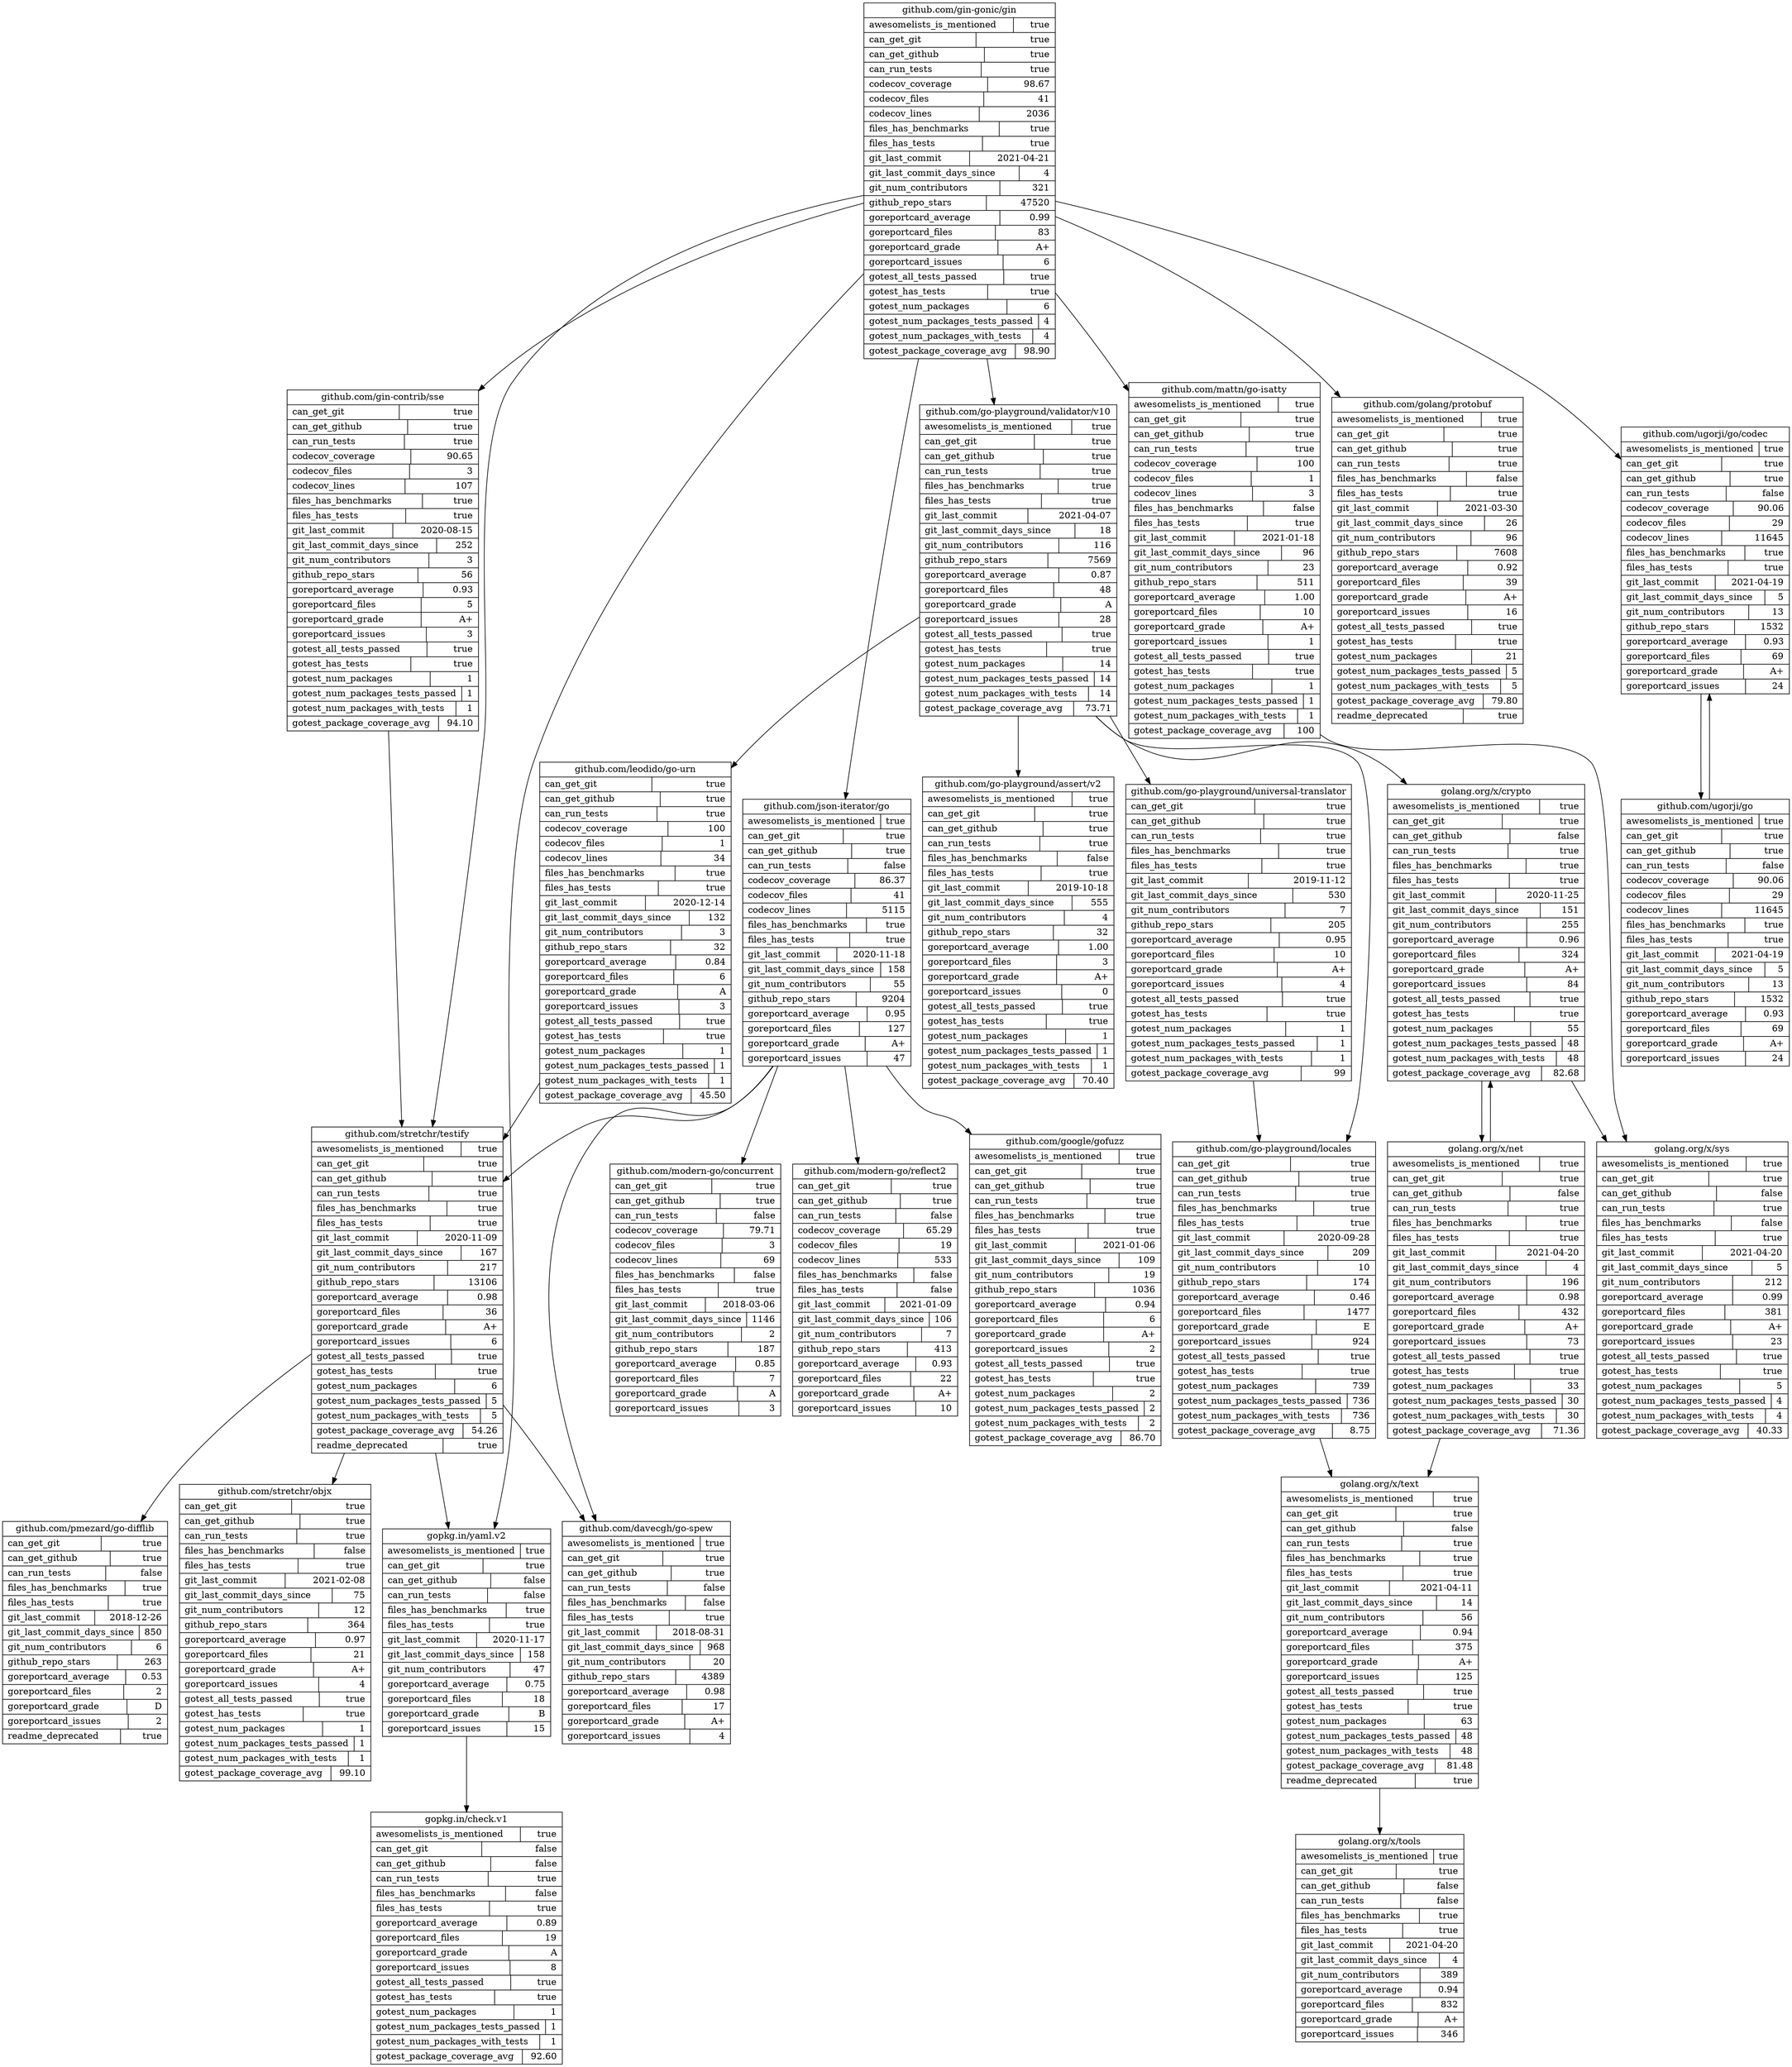 digraph G {
rankdir=TB
"github.com/stretchr/testify"
[
shape=record
label="{ github.com/stretchr/testify | {awesomelists_is_mentioned\l | true\r} | {can_get_git\l | true\r} | {can_get_github\l | true\r} | {can_run_tests\l | true\r} | {files_has_benchmarks\l | true\r} | {files_has_tests\l | true\r} | {git_last_commit\l | 2020-11-09\r} | {git_last_commit_days_since\l | 167\r} | {git_num_contributors\l | 217\r} | {github_repo_stars\l | 13106\r} | {goreportcard_average\l | 0.98\r} | {goreportcard_files\l | 36\r} | {goreportcard_grade\l | A+\r} | {goreportcard_issues\l | 6\r} | {gotest_all_tests_passed\l | true\r} | {gotest_has_tests\l | true\r} | {gotest_num_packages\l | 6\r} | {gotest_num_packages_tests_passed\l | 5\r} | {gotest_num_packages_with_tests\l | 5\r} | {gotest_package_coverage_avg\l | 54.26\r} | {readme_deprecated\l | true\r} }"
]

"github.com/leodido/go-urn"
[
shape=record
label="{ github.com/leodido/go-urn | {can_get_git\l | true\r} | {can_get_github\l | true\r} | {can_run_tests\l | true\r} | {codecov_coverage\l | 100\r} | {codecov_files\l | 1\r} | {codecov_lines\l | 34\r} | {files_has_benchmarks\l | true\r} | {files_has_tests\l | true\r} | {git_last_commit\l | 2020-12-14\r} | {git_last_commit_days_since\l | 132\r} | {git_num_contributors\l | 3\r} | {github_repo_stars\l | 32\r} | {goreportcard_average\l | 0.84\r} | {goreportcard_files\l | 6\r} | {goreportcard_grade\l | A\r} | {goreportcard_issues\l | 3\r} | {gotest_all_tests_passed\l | true\r} | {gotest_has_tests\l | true\r} | {gotest_num_packages\l | 1\r} | {gotest_num_packages_tests_passed\l | 1\r} | {gotest_num_packages_with_tests\l | 1\r} | {gotest_package_coverage_avg\l | 45.50\r} }"
]

"golang.org/x/net"
[
shape=record
label="{ golang.org/x/net | {awesomelists_is_mentioned\l | true\r} | {can_get_git\l | true\r} | {can_get_github\l | false\r} | {can_run_tests\l | true\r} | {files_has_benchmarks\l | true\r} | {files_has_tests\l | true\r} | {git_last_commit\l | 2021-04-20\r} | {git_last_commit_days_since\l | 4\r} | {git_num_contributors\l | 196\r} | {goreportcard_average\l | 0.98\r} | {goreportcard_files\l | 432\r} | {goreportcard_grade\l | A+\r} | {goreportcard_issues\l | 73\r} | {gotest_all_tests_passed\l | true\r} | {gotest_has_tests\l | true\r} | {gotest_num_packages\l | 33\r} | {gotest_num_packages_tests_passed\l | 30\r} | {gotest_num_packages_with_tests\l | 30\r} | {gotest_package_coverage_avg\l | 71.36\r} }"
]

"github.com/modern-go/concurrent"
[
shape=record
label="{ github.com/modern-go/concurrent | {can_get_git\l | true\r} | {can_get_github\l | true\r} | {can_run_tests\l | false\r} | {codecov_coverage\l | 79.71\r} | {codecov_files\l | 3\r} | {codecov_lines\l | 69\r} | {files_has_benchmarks\l | false\r} | {files_has_tests\l | true\r} | {git_last_commit\l | 2018-03-06\r} | {git_last_commit_days_since\l | 1146\r} | {git_num_contributors\l | 2\r} | {github_repo_stars\l | 187\r} | {goreportcard_average\l | 0.85\r} | {goreportcard_files\l | 7\r} | {goreportcard_grade\l | A\r} | {goreportcard_issues\l | 3\r} }"
]

"github.com/modern-go/reflect2"
[
shape=record
label="{ github.com/modern-go/reflect2 | {can_get_git\l | true\r} | {can_get_github\l | true\r} | {can_run_tests\l | false\r} | {codecov_coverage\l | 65.29\r} | {codecov_files\l | 19\r} | {codecov_lines\l | 533\r} | {files_has_benchmarks\l | false\r} | {files_has_tests\l | false\r} | {git_last_commit\l | 2021-01-09\r} | {git_last_commit_days_since\l | 106\r} | {git_num_contributors\l | 7\r} | {github_repo_stars\l | 413\r} | {goreportcard_average\l | 0.93\r} | {goreportcard_files\l | 22\r} | {goreportcard_grade\l | A+\r} | {goreportcard_issues\l | 10\r} }"
]

"golang.org/x/sys"
[
shape=record
label="{ golang.org/x/sys | {awesomelists_is_mentioned\l | true\r} | {can_get_git\l | true\r} | {can_get_github\l | false\r} | {can_run_tests\l | true\r} | {files_has_benchmarks\l | false\r} | {files_has_tests\l | true\r} | {git_last_commit\l | 2021-04-20\r} | {git_last_commit_days_since\l | 5\r} | {git_num_contributors\l | 212\r} | {goreportcard_average\l | 0.99\r} | {goreportcard_files\l | 381\r} | {goreportcard_grade\l | A+\r} | {goreportcard_issues\l | 23\r} | {gotest_all_tests_passed\l | true\r} | {gotest_has_tests\l | true\r} | {gotest_num_packages\l | 5\r} | {gotest_num_packages_tests_passed\l | 4\r} | {gotest_num_packages_with_tests\l | 4\r} | {gotest_package_coverage_avg\l | 40.33\r} }"
]

"gopkg.in/check.v1"
[
shape=record
label="{ gopkg.in/check.v1 | {awesomelists_is_mentioned\l | true\r} | {can_get_git\l | false\r} | {can_get_github\l | false\r} | {can_run_tests\l | true\r} | {files_has_benchmarks\l | false\r} | {files_has_tests\l | true\r} | {goreportcard_average\l | 0.89\r} | {goreportcard_files\l | 19\r} | {goreportcard_grade\l | A\r} | {goreportcard_issues\l | 8\r} | {gotest_all_tests_passed\l | true\r} | {gotest_has_tests\l | true\r} | {gotest_num_packages\l | 1\r} | {gotest_num_packages_tests_passed\l | 1\r} | {gotest_num_packages_with_tests\l | 1\r} | {gotest_package_coverage_avg\l | 92.60\r} }"
]

"github.com/json-iterator/go"
[
shape=record
label="{ github.com/json-iterator/go | {awesomelists_is_mentioned\l | true\r} | {can_get_git\l | true\r} | {can_get_github\l | true\r} | {can_run_tests\l | false\r} | {codecov_coverage\l | 86.37\r} | {codecov_files\l | 41\r} | {codecov_lines\l | 5115\r} | {files_has_benchmarks\l | true\r} | {files_has_tests\l | true\r} | {git_last_commit\l | 2020-11-18\r} | {git_last_commit_days_since\l | 158\r} | {git_num_contributors\l | 55\r} | {github_repo_stars\l | 9204\r} | {goreportcard_average\l | 0.95\r} | {goreportcard_files\l | 127\r} | {goreportcard_grade\l | A+\r} | {goreportcard_issues\l | 47\r} }"
]

"gopkg.in/yaml.v2"
[
shape=record
label="{ gopkg.in/yaml.v2 | {awesomelists_is_mentioned\l | true\r} | {can_get_git\l | true\r} | {can_get_github\l | false\r} | {can_run_tests\l | false\r} | {files_has_benchmarks\l | true\r} | {files_has_tests\l | true\r} | {git_last_commit\l | 2020-11-17\r} | {git_last_commit_days_since\l | 158\r} | {git_num_contributors\l | 47\r} | {goreportcard_average\l | 0.75\r} | {goreportcard_files\l | 18\r} | {goreportcard_grade\l | B\r} | {goreportcard_issues\l | 15\r} }"
]

"github.com/go-playground/universal-translator"
[
shape=record
label="{ github.com/go-playground/universal-translator | {can_get_git\l | true\r} | {can_get_github\l | true\r} | {can_run_tests\l | true\r} | {files_has_benchmarks\l | true\r} | {files_has_tests\l | true\r} | {git_last_commit\l | 2019-11-12\r} | {git_last_commit_days_since\l | 530\r} | {git_num_contributors\l | 7\r} | {github_repo_stars\l | 205\r} | {goreportcard_average\l | 0.95\r} | {goreportcard_files\l | 10\r} | {goreportcard_grade\l | A+\r} | {goreportcard_issues\l | 4\r} | {gotest_all_tests_passed\l | true\r} | {gotest_has_tests\l | true\r} | {gotest_num_packages\l | 1\r} | {gotest_num_packages_tests_passed\l | 1\r} | {gotest_num_packages_with_tests\l | 1\r} | {gotest_package_coverage_avg\l | 99\r} }"
]

"github.com/google/gofuzz"
[
shape=record
label="{ github.com/google/gofuzz | {awesomelists_is_mentioned\l | true\r} | {can_get_git\l | true\r} | {can_get_github\l | true\r} | {can_run_tests\l | true\r} | {files_has_benchmarks\l | true\r} | {files_has_tests\l | true\r} | {git_last_commit\l | 2021-01-06\r} | {git_last_commit_days_since\l | 109\r} | {git_num_contributors\l | 19\r} | {github_repo_stars\l | 1036\r} | {goreportcard_average\l | 0.94\r} | {goreportcard_files\l | 6\r} | {goreportcard_grade\l | A+\r} | {goreportcard_issues\l | 2\r} | {gotest_all_tests_passed\l | true\r} | {gotest_has_tests\l | true\r} | {gotest_num_packages\l | 2\r} | {gotest_num_packages_tests_passed\l | 2\r} | {gotest_num_packages_with_tests\l | 2\r} | {gotest_package_coverage_avg\l | 86.70\r} }"
]

"github.com/go-playground/locales"
[
shape=record
label="{ github.com/go-playground/locales | {can_get_git\l | true\r} | {can_get_github\l | true\r} | {can_run_tests\l | true\r} | {files_has_benchmarks\l | true\r} | {files_has_tests\l | true\r} | {git_last_commit\l | 2020-09-28\r} | {git_last_commit_days_since\l | 209\r} | {git_num_contributors\l | 10\r} | {github_repo_stars\l | 174\r} | {goreportcard_average\l | 0.46\r} | {goreportcard_files\l | 1477\r} | {goreportcard_grade\l | E\r} | {goreportcard_issues\l | 924\r} | {gotest_all_tests_passed\l | true\r} | {gotest_has_tests\l | true\r} | {gotest_num_packages\l | 739\r} | {gotest_num_packages_tests_passed\l | 736\r} | {gotest_num_packages_with_tests\l | 736\r} | {gotest_package_coverage_avg\l | 8.75\r} }"
]

"github.com/pmezard/go-difflib"
[
shape=record
label="{ github.com/pmezard/go-difflib | {can_get_git\l | true\r} | {can_get_github\l | true\r} | {can_run_tests\l | false\r} | {files_has_benchmarks\l | true\r} | {files_has_tests\l | true\r} | {git_last_commit\l | 2018-12-26\r} | {git_last_commit_days_since\l | 850\r} | {git_num_contributors\l | 6\r} | {github_repo_stars\l | 263\r} | {goreportcard_average\l | 0.53\r} | {goreportcard_files\l | 2\r} | {goreportcard_grade\l | D\r} | {goreportcard_issues\l | 2\r} | {readme_deprecated\l | true\r} }"
]

"github.com/stretchr/objx"
[
shape=record
label="{ github.com/stretchr/objx | {can_get_git\l | true\r} | {can_get_github\l | true\r} | {can_run_tests\l | true\r} | {files_has_benchmarks\l | false\r} | {files_has_tests\l | true\r} | {git_last_commit\l | 2021-02-08\r} | {git_last_commit_days_since\l | 75\r} | {git_num_contributors\l | 12\r} | {github_repo_stars\l | 364\r} | {goreportcard_average\l | 0.97\r} | {goreportcard_files\l | 21\r} | {goreportcard_grade\l | A+\r} | {goreportcard_issues\l | 4\r} | {gotest_all_tests_passed\l | true\r} | {gotest_has_tests\l | true\r} | {gotest_num_packages\l | 1\r} | {gotest_num_packages_tests_passed\l | 1\r} | {gotest_num_packages_with_tests\l | 1\r} | {gotest_package_coverage_avg\l | 99.10\r} }"
]

"golang.org/x/tools"
[
shape=record
label="{ golang.org/x/tools | {awesomelists_is_mentioned\l | true\r} | {can_get_git\l | true\r} | {can_get_github\l | false\r} | {can_run_tests\l | false\r} | {files_has_benchmarks\l | true\r} | {files_has_tests\l | true\r} | {git_last_commit\l | 2021-04-20\r} | {git_last_commit_days_since\l | 4\r} | {git_num_contributors\l | 389\r} | {goreportcard_average\l | 0.94\r} | {goreportcard_files\l | 832\r} | {goreportcard_grade\l | A+\r} | {goreportcard_issues\l | 346\r} }"
]

"github.com/gin-gonic/gin"
[
shape=record
label="{ github.com/gin-gonic/gin | {awesomelists_is_mentioned\l | true\r} | {can_get_git\l | true\r} | {can_get_github\l | true\r} | {can_run_tests\l | true\r} | {codecov_coverage\l | 98.67\r} | {codecov_files\l | 41\r} | {codecov_lines\l | 2036\r} | {files_has_benchmarks\l | true\r} | {files_has_tests\l | true\r} | {git_last_commit\l | 2021-04-21\r} | {git_last_commit_days_since\l | 4\r} | {git_num_contributors\l | 321\r} | {github_repo_stars\l | 47520\r} | {goreportcard_average\l | 0.99\r} | {goreportcard_files\l | 83\r} | {goreportcard_grade\l | A+\r} | {goreportcard_issues\l | 6\r} | {gotest_all_tests_passed\l | true\r} | {gotest_has_tests\l | true\r} | {gotest_num_packages\l | 6\r} | {gotest_num_packages_tests_passed\l | 4\r} | {gotest_num_packages_with_tests\l | 4\r} | {gotest_package_coverage_avg\l | 98.90\r} }"
]

"github.com/go-playground/validator/v10"
[
shape=record
label="{ github.com/go-playground/validator/v10 | {awesomelists_is_mentioned\l | true\r} | {can_get_git\l | true\r} | {can_get_github\l | true\r} | {can_run_tests\l | true\r} | {files_has_benchmarks\l | true\r} | {files_has_tests\l | true\r} | {git_last_commit\l | 2021-04-07\r} | {git_last_commit_days_since\l | 18\r} | {git_num_contributors\l | 116\r} | {github_repo_stars\l | 7569\r} | {goreportcard_average\l | 0.87\r} | {goreportcard_files\l | 48\r} | {goreportcard_grade\l | A\r} | {goreportcard_issues\l | 28\r} | {gotest_all_tests_passed\l | true\r} | {gotest_has_tests\l | true\r} | {gotest_num_packages\l | 14\r} | {gotest_num_packages_tests_passed\l | 14\r} | {gotest_num_packages_with_tests\l | 14\r} | {gotest_package_coverage_avg\l | 73.71\r} }"
]

"github.com/mattn/go-isatty"
[
shape=record
label="{ github.com/mattn/go-isatty | {awesomelists_is_mentioned\l | true\r} | {can_get_git\l | true\r} | {can_get_github\l | true\r} | {can_run_tests\l | true\r} | {codecov_coverage\l | 100\r} | {codecov_files\l | 1\r} | {codecov_lines\l | 3\r} | {files_has_benchmarks\l | false\r} | {files_has_tests\l | true\r} | {git_last_commit\l | 2021-01-18\r} | {git_last_commit_days_since\l | 96\r} | {git_num_contributors\l | 23\r} | {github_repo_stars\l | 511\r} | {goreportcard_average\l | 1.00\r} | {goreportcard_files\l | 10\r} | {goreportcard_grade\l | A+\r} | {goreportcard_issues\l | 1\r} | {gotest_all_tests_passed\l | true\r} | {gotest_has_tests\l | true\r} | {gotest_num_packages\l | 1\r} | {gotest_num_packages_tests_passed\l | 1\r} | {gotest_num_packages_with_tests\l | 1\r} | {gotest_package_coverage_avg\l | 100\r} }"
]

"github.com/go-playground/assert/v2"
[
shape=record
label="{ github.com/go-playground/assert/v2 | {awesomelists_is_mentioned\l | true\r} | {can_get_git\l | true\r} | {can_get_github\l | true\r} | {can_run_tests\l | true\r} | {files_has_benchmarks\l | false\r} | {files_has_tests\l | true\r} | {git_last_commit\l | 2019-10-18\r} | {git_last_commit_days_since\l | 555\r} | {git_num_contributors\l | 4\r} | {github_repo_stars\l | 32\r} | {goreportcard_average\l | 1.00\r} | {goreportcard_files\l | 3\r} | {goreportcard_grade\l | A+\r} | {goreportcard_issues\l | 0\r} | {gotest_all_tests_passed\l | true\r} | {gotest_has_tests\l | true\r} | {gotest_num_packages\l | 1\r} | {gotest_num_packages_tests_passed\l | 1\r} | {gotest_num_packages_with_tests\l | 1\r} | {gotest_package_coverage_avg\l | 70.40\r} }"
]

"github.com/davecgh/go-spew"
[
shape=record
label="{ github.com/davecgh/go-spew | {awesomelists_is_mentioned\l | true\r} | {can_get_git\l | true\r} | {can_get_github\l | true\r} | {can_run_tests\l | false\r} | {files_has_benchmarks\l | false\r} | {files_has_tests\l | true\r} | {git_last_commit\l | 2018-08-31\r} | {git_last_commit_days_since\l | 968\r} | {git_num_contributors\l | 20\r} | {github_repo_stars\l | 4389\r} | {goreportcard_average\l | 0.98\r} | {goreportcard_files\l | 17\r} | {goreportcard_grade\l | A+\r} | {goreportcard_issues\l | 4\r} }"
]

"github.com/ugorji/go"
[
shape=record
label="{ github.com/ugorji/go | {awesomelists_is_mentioned\l | true\r} | {can_get_git\l | true\r} | {can_get_github\l | true\r} | {can_run_tests\l | false\r} | {codecov_coverage\l | 90.06\r} | {codecov_files\l | 29\r} | {codecov_lines\l | 11645\r} | {files_has_benchmarks\l | true\r} | {files_has_tests\l | true\r} | {git_last_commit\l | 2021-04-19\r} | {git_last_commit_days_since\l | 5\r} | {git_num_contributors\l | 13\r} | {github_repo_stars\l | 1532\r} | {goreportcard_average\l | 0.93\r} | {goreportcard_files\l | 69\r} | {goreportcard_grade\l | A+\r} | {goreportcard_issues\l | 24\r} }"
]

"golang.org/x/text"
[
shape=record
label="{ golang.org/x/text | {awesomelists_is_mentioned\l | true\r} | {can_get_git\l | true\r} | {can_get_github\l | false\r} | {can_run_tests\l | true\r} | {files_has_benchmarks\l | true\r} | {files_has_tests\l | true\r} | {git_last_commit\l | 2021-04-11\r} | {git_last_commit_days_since\l | 14\r} | {git_num_contributors\l | 56\r} | {goreportcard_average\l | 0.94\r} | {goreportcard_files\l | 375\r} | {goreportcard_grade\l | A+\r} | {goreportcard_issues\l | 125\r} | {gotest_all_tests_passed\l | true\r} | {gotest_has_tests\l | true\r} | {gotest_num_packages\l | 63\r} | {gotest_num_packages_tests_passed\l | 48\r} | {gotest_num_packages_with_tests\l | 48\r} | {gotest_package_coverage_avg\l | 81.48\r} | {readme_deprecated\l | true\r} }"
]

"github.com/gin-contrib/sse"
[
shape=record
label="{ github.com/gin-contrib/sse | {can_get_git\l | true\r} | {can_get_github\l | true\r} | {can_run_tests\l | true\r} | {codecov_coverage\l | 90.65\r} | {codecov_files\l | 3\r} | {codecov_lines\l | 107\r} | {files_has_benchmarks\l | true\r} | {files_has_tests\l | true\r} | {git_last_commit\l | 2020-08-15\r} | {git_last_commit_days_since\l | 252\r} | {git_num_contributors\l | 3\r} | {github_repo_stars\l | 56\r} | {goreportcard_average\l | 0.93\r} | {goreportcard_files\l | 5\r} | {goreportcard_grade\l | A+\r} | {goreportcard_issues\l | 3\r} | {gotest_all_tests_passed\l | true\r} | {gotest_has_tests\l | true\r} | {gotest_num_packages\l | 1\r} | {gotest_num_packages_tests_passed\l | 1\r} | {gotest_num_packages_with_tests\l | 1\r} | {gotest_package_coverage_avg\l | 94.10\r} }"
]

"github.com/golang/protobuf"
[
shape=record
label="{ github.com/golang/protobuf | {awesomelists_is_mentioned\l | true\r} | {can_get_git\l | true\r} | {can_get_github\l | true\r} | {can_run_tests\l | true\r} | {files_has_benchmarks\l | false\r} | {files_has_tests\l | true\r} | {git_last_commit\l | 2021-03-30\r} | {git_last_commit_days_since\l | 26\r} | {git_num_contributors\l | 96\r} | {github_repo_stars\l | 7608\r} | {goreportcard_average\l | 0.92\r} | {goreportcard_files\l | 39\r} | {goreportcard_grade\l | A+\r} | {goreportcard_issues\l | 16\r} | {gotest_all_tests_passed\l | true\r} | {gotest_has_tests\l | true\r} | {gotest_num_packages\l | 21\r} | {gotest_num_packages_tests_passed\l | 5\r} | {gotest_num_packages_with_tests\l | 5\r} | {gotest_package_coverage_avg\l | 79.80\r} | {readme_deprecated\l | true\r} }"
]

"github.com/ugorji/go/codec"
[
shape=record
label="{ github.com/ugorji/go/codec | {awesomelists_is_mentioned\l | true\r} | {can_get_git\l | true\r} | {can_get_github\l | true\r} | {can_run_tests\l | false\r} | {codecov_coverage\l | 90.06\r} | {codecov_files\l | 29\r} | {codecov_lines\l | 11645\r} | {files_has_benchmarks\l | true\r} | {files_has_tests\l | true\r} | {git_last_commit\l | 2021-04-19\r} | {git_last_commit_days_since\l | 5\r} | {git_num_contributors\l | 13\r} | {github_repo_stars\l | 1532\r} | {goreportcard_average\l | 0.93\r} | {goreportcard_files\l | 69\r} | {goreportcard_grade\l | A+\r} | {goreportcard_issues\l | 24\r} }"
]

"golang.org/x/crypto"
[
shape=record
label="{ golang.org/x/crypto | {awesomelists_is_mentioned\l | true\r} | {can_get_git\l | true\r} | {can_get_github\l | false\r} | {can_run_tests\l | true\r} | {files_has_benchmarks\l | true\r} | {files_has_tests\l | true\r} | {git_last_commit\l | 2020-11-25\r} | {git_last_commit_days_since\l | 151\r} | {git_num_contributors\l | 255\r} | {goreportcard_average\l | 0.96\r} | {goreportcard_files\l | 324\r} | {goreportcard_grade\l | A+\r} | {goreportcard_issues\l | 84\r} | {gotest_all_tests_passed\l | true\r} | {gotest_has_tests\l | true\r} | {gotest_num_packages\l | 55\r} | {gotest_num_packages_tests_passed\l | 48\r} | {gotest_num_packages_with_tests\l | 48\r} | {gotest_package_coverage_avg\l | 82.68\r} }"
]

"github.com/json-iterator/go" -> "github.com/modern-go/reflect2"
"golang.org/x/text" -> "golang.org/x/tools"
"github.com/stretchr/testify" -> "github.com/stretchr/objx"
"github.com/ugorji/go" -> "github.com/ugorji/go/codec"
"golang.org/x/net" -> "golang.org/x/text"
"github.com/gin-gonic/gin" -> "github.com/stretchr/testify"
"github.com/json-iterator/go" -> "github.com/google/gofuzz"
"github.com/json-iterator/go" -> "github.com/modern-go/concurrent"
"github.com/go-playground/validator/v10" -> "golang.org/x/crypto"
"github.com/gin-gonic/gin" -> "gopkg.in/yaml.v2"
"github.com/go-playground/validator/v10" -> "github.com/go-playground/assert/v2"
"github.com/go-playground/validator/v10" -> "github.com/leodido/go-urn"
"github.com/gin-contrib/sse" -> "github.com/stretchr/testify"
"github.com/stretchr/testify" -> "github.com/pmezard/go-difflib"
"github.com/leodido/go-urn" -> "github.com/stretchr/testify"
"github.com/gin-gonic/gin" -> "github.com/mattn/go-isatty"
"github.com/go-playground/locales" -> "golang.org/x/text"
"github.com/go-playground/universal-translator" -> "github.com/go-playground/locales"
"github.com/stretchr/testify" -> "gopkg.in/yaml.v2"
"golang.org/x/crypto" -> "golang.org/x/sys"
"github.com/gin-gonic/gin" -> "github.com/go-playground/validator/v10"
"github.com/go-playground/validator/v10" -> "github.com/go-playground/locales"
"github.com/json-iterator/go" -> "github.com/stretchr/testify"
"github.com/ugorji/go/codec" -> "github.com/ugorji/go"
"golang.org/x/net" -> "golang.org/x/crypto"
"github.com/gin-gonic/gin" -> "github.com/golang/protobuf"
"github.com/json-iterator/go" -> "github.com/davecgh/go-spew"
"github.com/stretchr/testify" -> "github.com/davecgh/go-spew"
"github.com/go-playground/validator/v10" -> "github.com/go-playground/universal-translator"
"github.com/mattn/go-isatty" -> "golang.org/x/sys"
"gopkg.in/yaml.v2" -> "gopkg.in/check.v1"
"golang.org/x/crypto" -> "golang.org/x/net"
"github.com/gin-gonic/gin" -> "github.com/gin-contrib/sse"
"github.com/gin-gonic/gin" -> "github.com/json-iterator/go"
"github.com/gin-gonic/gin" -> "github.com/ugorji/go/codec"
}
